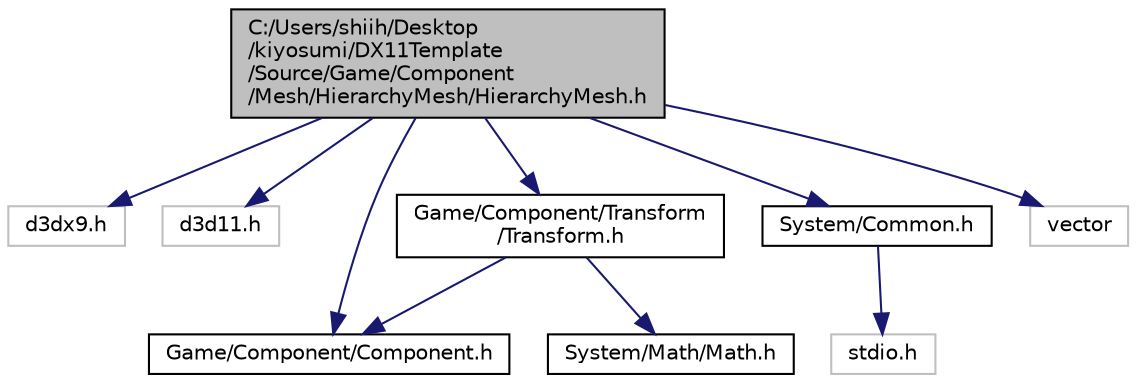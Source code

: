 digraph "C:/Users/shiih/Desktop/kiyosumi/DX11Template/Source/Game/Component/Mesh/HierarchyMesh/HierarchyMesh.h"
{
 // LATEX_PDF_SIZE
  edge [fontname="Helvetica",fontsize="10",labelfontname="Helvetica",labelfontsize="10"];
  node [fontname="Helvetica",fontsize="10",shape=record];
  Node1 [label="C:/Users/shiih/Desktop\l/kiyosumi/DX11Template\l/Source/Game/Component\l/Mesh/HierarchyMesh/HierarchyMesh.h",height=0.2,width=0.4,color="black", fillcolor="grey75", style="filled", fontcolor="black",tooltip="HierarchyMeshの描画(まだ完全ではない)"];
  Node1 -> Node2 [color="midnightblue",fontsize="10",style="solid",fontname="Helvetica"];
  Node2 [label="d3dx9.h",height=0.2,width=0.4,color="grey75", fillcolor="white", style="filled",tooltip=" "];
  Node1 -> Node3 [color="midnightblue",fontsize="10",style="solid",fontname="Helvetica"];
  Node3 [label="d3d11.h",height=0.2,width=0.4,color="grey75", fillcolor="white", style="filled",tooltip=" "];
  Node1 -> Node4 [color="midnightblue",fontsize="10",style="solid",fontname="Helvetica"];
  Node4 [label="Game/Component/Component.h",height=0.2,width=0.4,color="black", fillcolor="white", style="filled",URL="$_component_8h.html",tooltip="コンポーネント"];
  Node1 -> Node5 [color="midnightblue",fontsize="10",style="solid",fontname="Helvetica"];
  Node5 [label="Game/Component/Transform\l/Transform.h",height=0.2,width=0.4,color="black", fillcolor="white", style="filled",URL="$_transform_8h.html",tooltip="位置,回転,拡大率の情報(コンポーネント)"];
  Node5 -> Node6 [color="midnightblue",fontsize="10",style="solid",fontname="Helvetica"];
  Node6 [label="System/Math/Math.h",height=0.2,width=0.4,color="black", fillcolor="white", style="filled",URL="$_math_8h.html",tooltip="算術系便利ファイル"];
  Node5 -> Node4 [color="midnightblue",fontsize="10",style="solid",fontname="Helvetica"];
  Node1 -> Node7 [color="midnightblue",fontsize="10",style="solid",fontname="Helvetica"];
  Node7 [label="System/Common.h",height=0.2,width=0.4,color="black", fillcolor="white", style="filled",URL="$_common_8h.html",tooltip="マクロの定義などいろいろ"];
  Node7 -> Node8 [color="midnightblue",fontsize="10",style="solid",fontname="Helvetica"];
  Node8 [label="stdio.h",height=0.2,width=0.4,color="grey75", fillcolor="white", style="filled",tooltip=" "];
  Node1 -> Node9 [color="midnightblue",fontsize="10",style="solid",fontname="Helvetica"];
  Node9 [label="vector",height=0.2,width=0.4,color="grey75", fillcolor="white", style="filled",tooltip=" "];
}
